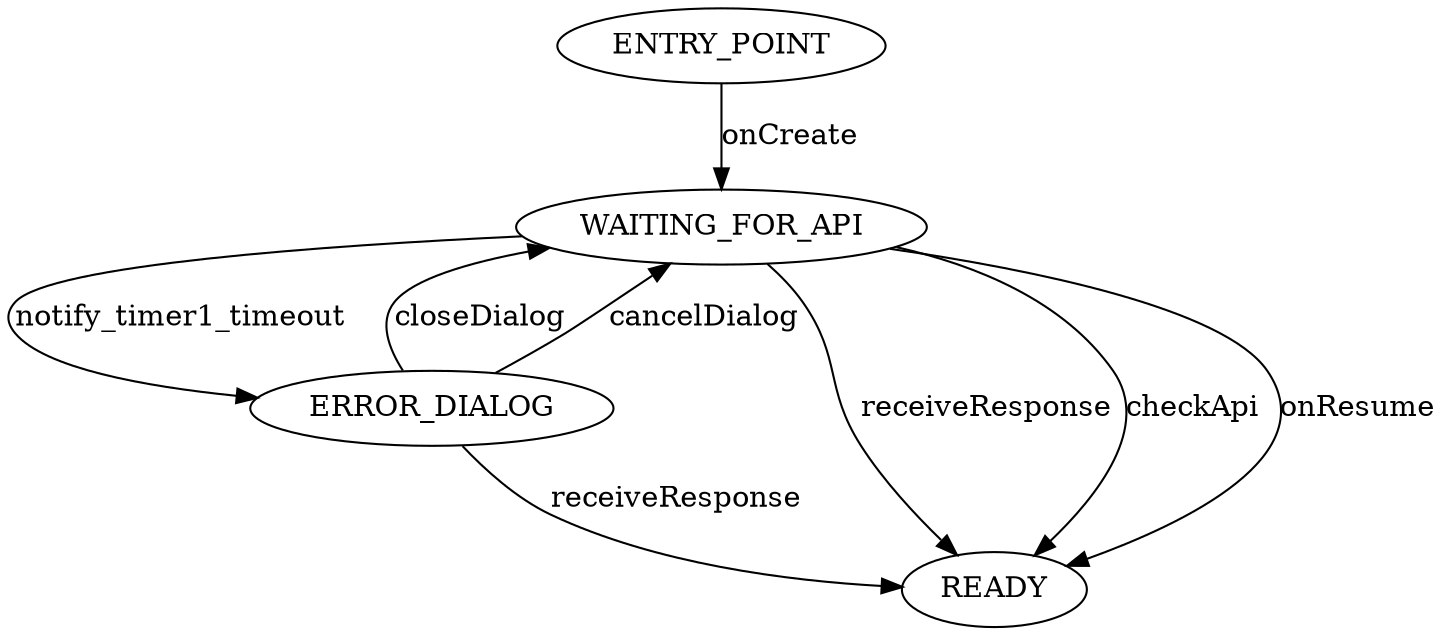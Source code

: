 digraph {
    ENTRY_POINT -> WAITING_FOR_API[label="onCreate"]
    WAITING_FOR_API -> ERROR_DIALOG[label="notify_timer1_timeout"]
    WAITING_FOR_API -> READY[label="receiveResponse"]
    WAITING_FOR_API -> READY[label="checkApi"]
    WAITING_FOR_API -> READY[label="onResume"]
    ERROR_DIALOG -> WAITING_FOR_API[label="closeDialog"]
    ERROR_DIALOG -> WAITING_FOR_API[label="cancelDialog"]
    ERROR_DIALOG -> READY[label="receiveResponse"]
}
